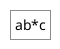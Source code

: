 {
  "sha1": "83x3ui7vidxxtz8dmq3awdr52b29gr8",
  "insertion": {
    "when": "2024-05-30T20:48:21.334Z",
    "url": "https://twitter.com/riduidel/status/1601129293383610370",
    "user": "plantuml@gmail.com"
  }
}
@startregex
ab\*c
@endregex
